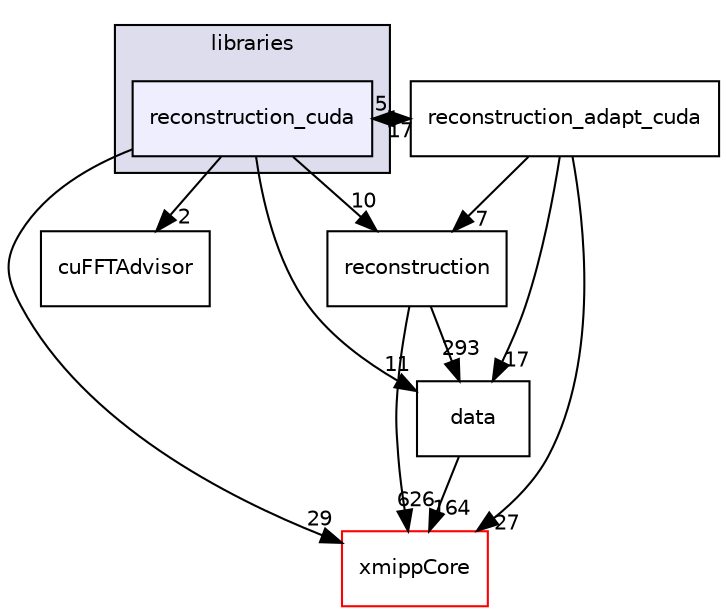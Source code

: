 digraph "xmipp/libraries/reconstruction_cuda" {
  compound=true
  node [ fontsize="10", fontname="Helvetica"];
  edge [ labelfontsize="10", labelfontname="Helvetica"];
  subgraph clusterdir_29dba3f3840f20df3b04d1972e99046b {
    graph [ bgcolor="#ddddee", pencolor="black", label="libraries" fontname="Helvetica", fontsize="10", URL="dir_29dba3f3840f20df3b04d1972e99046b.html"]
  dir_24a57299b5841ef541d8250a7552ffe2 [shape=box, label="reconstruction_cuda", style="filled", fillcolor="#eeeeff", pencolor="black", URL="dir_24a57299b5841ef541d8250a7552ffe2.html"];
  }
  dir_02b15c2011e26cf58f557fc966b9a0d4 [shape=box label="data" URL="dir_02b15c2011e26cf58f557fc966b9a0d4.html"];
  dir_06e155fcbef357b7be77bd7aa81899e6 [shape=box label="cuFFTAdvisor" URL="dir_06e155fcbef357b7be77bd7aa81899e6.html"];
  dir_a92d463e74dcb5f701e89aef39f8d292 [shape=box label="reconstruction_adapt_cuda" URL="dir_a92d463e74dcb5f701e89aef39f8d292.html"];
  dir_ce4d0d8fc85c2c70612466225bfce71d [shape=box label="xmippCore" fillcolor="white" style="filled" color="red" URL="dir_ce4d0d8fc85c2c70612466225bfce71d.html"];
  dir_28683db7d591bb6aab1650ae2c6e488e [shape=box label="reconstruction" URL="dir_28683db7d591bb6aab1650ae2c6e488e.html"];
  dir_02b15c2011e26cf58f557fc966b9a0d4->dir_ce4d0d8fc85c2c70612466225bfce71d [headlabel="164", labeldistance=1.5 headhref="dir_000111_000264.html"];
  dir_24a57299b5841ef541d8250a7552ffe2->dir_02b15c2011e26cf58f557fc966b9a0d4 [headlabel="11", labeldistance=1.5 headhref="dir_000333_000111.html"];
  dir_24a57299b5841ef541d8250a7552ffe2->dir_06e155fcbef357b7be77bd7aa81899e6 [headlabel="2", labeldistance=1.5 headhref="dir_000333_000003.html"];
  dir_24a57299b5841ef541d8250a7552ffe2->dir_a92d463e74dcb5f701e89aef39f8d292 [headlabel="5", labeldistance=1.5 headhref="dir_000333_000339.html"];
  dir_24a57299b5841ef541d8250a7552ffe2->dir_ce4d0d8fc85c2c70612466225bfce71d [headlabel="29", labeldistance=1.5 headhref="dir_000333_000264.html"];
  dir_24a57299b5841ef541d8250a7552ffe2->dir_28683db7d591bb6aab1650ae2c6e488e [headlabel="10", labeldistance=1.5 headhref="dir_000333_000092.html"];
  dir_a92d463e74dcb5f701e89aef39f8d292->dir_02b15c2011e26cf58f557fc966b9a0d4 [headlabel="17", labeldistance=1.5 headhref="dir_000339_000111.html"];
  dir_a92d463e74dcb5f701e89aef39f8d292->dir_24a57299b5841ef541d8250a7552ffe2 [headlabel="17", labeldistance=1.5 headhref="dir_000339_000333.html"];
  dir_a92d463e74dcb5f701e89aef39f8d292->dir_ce4d0d8fc85c2c70612466225bfce71d [headlabel="27", labeldistance=1.5 headhref="dir_000339_000264.html"];
  dir_a92d463e74dcb5f701e89aef39f8d292->dir_28683db7d591bb6aab1650ae2c6e488e [headlabel="7", labeldistance=1.5 headhref="dir_000339_000092.html"];
  dir_28683db7d591bb6aab1650ae2c6e488e->dir_02b15c2011e26cf58f557fc966b9a0d4 [headlabel="293", labeldistance=1.5 headhref="dir_000092_000111.html"];
  dir_28683db7d591bb6aab1650ae2c6e488e->dir_ce4d0d8fc85c2c70612466225bfce71d [headlabel="626", labeldistance=1.5 headhref="dir_000092_000264.html"];
}

